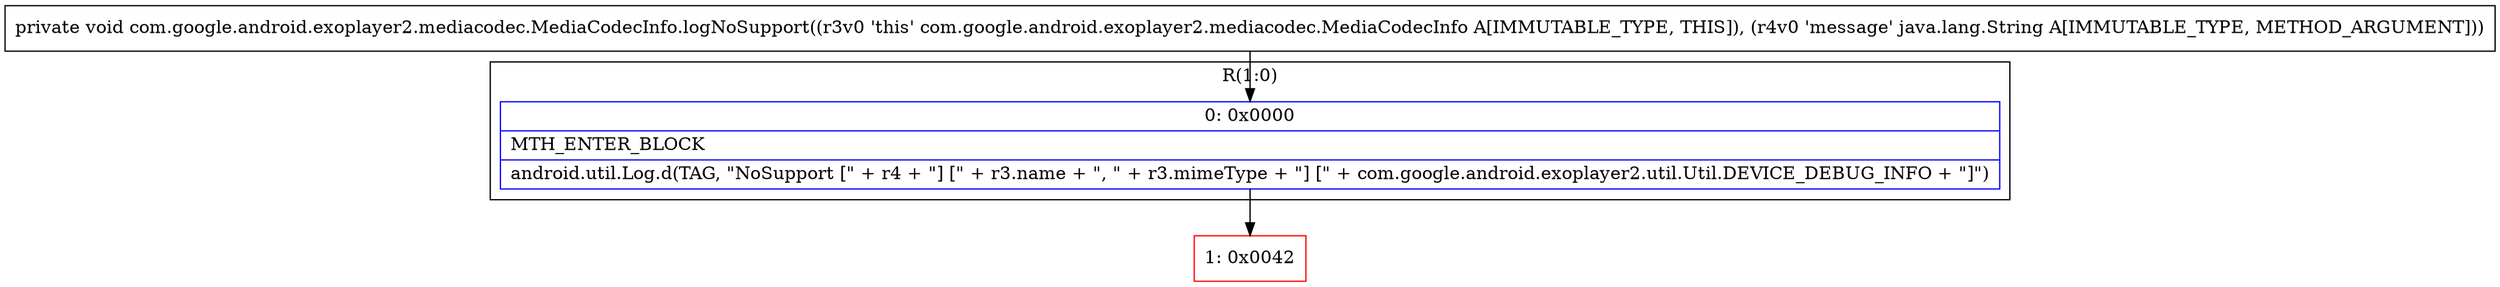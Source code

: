 digraph "CFG forcom.google.android.exoplayer2.mediacodec.MediaCodecInfo.logNoSupport(Ljava\/lang\/String;)V" {
subgraph cluster_Region_765149014 {
label = "R(1:0)";
node [shape=record,color=blue];
Node_0 [shape=record,label="{0\:\ 0x0000|MTH_ENTER_BLOCK\l|android.util.Log.d(TAG, \"NoSupport [\" + r4 + \"] [\" + r3.name + \", \" + r3.mimeType + \"] [\" + com.google.android.exoplayer2.util.Util.DEVICE_DEBUG_INFO + \"]\")\l}"];
}
Node_1 [shape=record,color=red,label="{1\:\ 0x0042}"];
MethodNode[shape=record,label="{private void com.google.android.exoplayer2.mediacodec.MediaCodecInfo.logNoSupport((r3v0 'this' com.google.android.exoplayer2.mediacodec.MediaCodecInfo A[IMMUTABLE_TYPE, THIS]), (r4v0 'message' java.lang.String A[IMMUTABLE_TYPE, METHOD_ARGUMENT])) }"];
MethodNode -> Node_0;
Node_0 -> Node_1;
}

